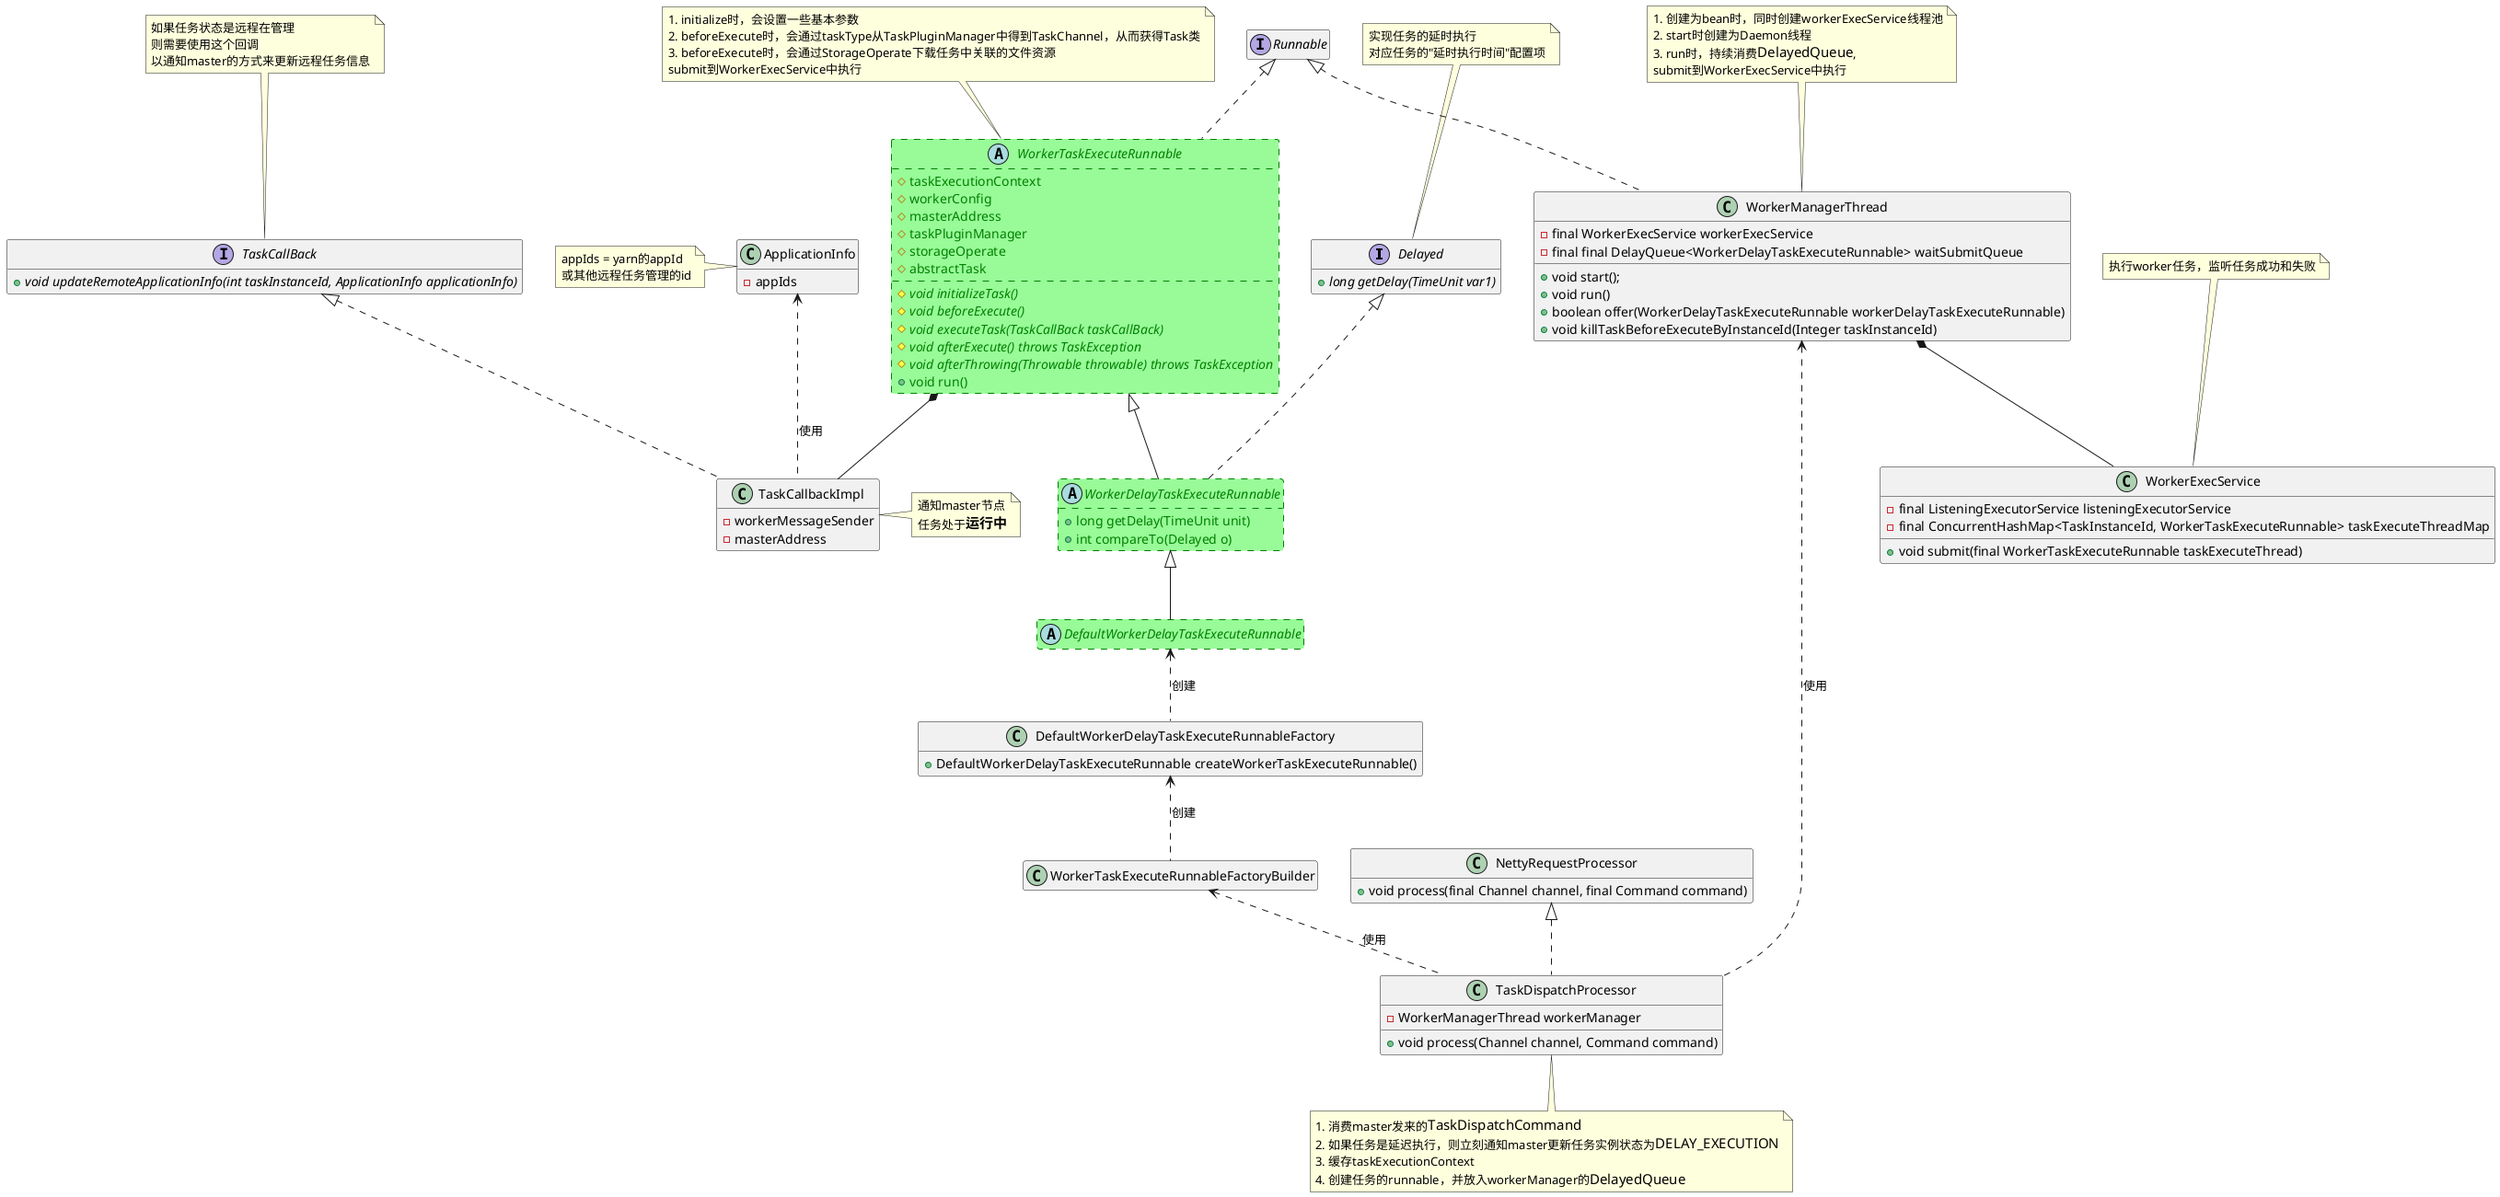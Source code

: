 @startuml
skinparam classFontColor automatic
hide empty members

'任务执行
interface Delayed {
    + {abstract} long getDelay(TimeUnit var1)
}

interface Runnable

interface TaskCallBack {
    + {abstract} void updateRemoteApplicationInfo(int taskInstanceId, ApplicationInfo applicationInfo)
}

class TaskCallbackImpl {
    - workerMessageSender
    - masterAddress
}
class ApplicationInfo {
    - appIds
}
abstract class WorkerTaskExecuteRunnable #palegreen;line:green;line.dashed;text:green
{
    #taskExecutionContext
    #workerConfig
    #masterAddress
    #taskPluginManager
    #storageOperate
    #abstractTask
    #{abstract} void initializeTask()
    #{abstract} void beforeExecute()
    #{abstract} void executeTask(TaskCallBack taskCallBack)
    #{abstract} void afterExecute() throws TaskException
    #{abstract} void afterThrowing(Throwable throwable) throws TaskException
    + void run()
}

abstract class WorkerDelayTaskExecuteRunnable #palegreen;line:green;line.dashed;text:green
{
    + long getDelay(TimeUnit unit)
    + int compareTo(Delayed o)
}

abstract class DefaultWorkerDelayTaskExecuteRunnable #palegreen;line:green;line.dashed;text:green

class DefaultWorkerDelayTaskExecuteRunnableFactory {
    + DefaultWorkerDelayTaskExecuteRunnable createWorkerTaskExecuteRunnable()
}

class WorkerTaskExecuteRunnableFactoryBuilder

class TaskDispatchProcessor {
    - WorkerManagerThread workerManager
    + void process(Channel channel, Command command)
}

class NettyRequestProcessor {
    + void process(final Channel channel, final Command command)
}

class WorkerManagerThread {
    - final WorkerExecService workerExecService
    - final final DelayQueue<WorkerDelayTaskExecuteRunnable> waitSubmitQueue
    + void start();
    + void run()
    + boolean offer(WorkerDelayTaskExecuteRunnable workerDelayTaskExecuteRunnable)
    + void killTaskBeforeExecuteByInstanceId(Integer taskInstanceId)
}

class WorkerExecService {
   - final ListeningExecutorService listeningExecutorService
   - final ConcurrentHashMap<TaskInstanceId, WorkerTaskExecuteRunnable> taskExecuteThreadMap
    + void submit(final WorkerTaskExecuteRunnable taskExecuteThread)
}

Runnable <|.. WorkerTaskExecuteRunnable
TaskCallBack <|.. TaskCallbackImpl
ApplicationInfo <.. TaskCallbackImpl : 使用
WorkerTaskExecuteRunnable *-- TaskCallbackImpl
Delayed <|.. WorkerDelayTaskExecuteRunnable
WorkerTaskExecuteRunnable <|-- WorkerDelayTaskExecuteRunnable
WorkerDelayTaskExecuteRunnable <|-- DefaultWorkerDelayTaskExecuteRunnable
DefaultWorkerDelayTaskExecuteRunnable <.. DefaultWorkerDelayTaskExecuteRunnableFactory : 创建
NettyRequestProcessor <|.. TaskDispatchProcessor
DefaultWorkerDelayTaskExecuteRunnableFactory <.. WorkerTaskExecuteRunnableFactoryBuilder : 创建
WorkerTaskExecuteRunnableFactoryBuilder <.. TaskDispatchProcessor : 使用
WorkerManagerThread <.. TaskDispatchProcessor : 使用
Runnable <|.. WorkerManagerThread
WorkerManagerThread *-- WorkerExecService

'代码注释
note top of TaskCallBack
如果任务状态是远程在管理
则需要使用这个回调
以通知master的方式来更新远程任务信息
end note

note top of Delayed
实现任务的延时执行
对应任务的"延时执行时间"配置项
end note

note right of TaskCallbackImpl
 通知master节点
 任务处于<size:15><b>运行中</b></size>
end note

note left of ApplicationInfo
appIds = yarn的appId
或其他远程任务管理的id
end note

note bottom of TaskDispatchProcessor
1. 消费master发来的<size:15>TaskDispatchCommand</size>
2. 如果任务是延迟执行，则立刻通知master更新任务实例状态为<size:15>DELAY_EXECUTION</size>
3. 缓存taskExecutionContext
4. 创建任务的runnable，并放入workerManager的<size:15>DelayedQueue</size>
end note

note top of WorkerManagerThread
1. 创建为bean时，同时创建workerExecService线程池
2. start时创建为Daemon线程
3. run时，持续消费<size:15>DelayedQueue</size>,
submit到WorkerExecService中执行
end note

note top of WorkerExecService
执行worker任务，监听任务成功和失败
end note

note top of WorkerTaskExecuteRunnable
1. initialize时，会设置一些基本参数
2. beforeExecute时，会通过taskType从TaskPluginManager中得到TaskChannel，从而获得Task类
3. beforeExecute时，会通过StorageOperate下载任务中关联的文件资源
submit到WorkerExecService中执行
end note
@enduml